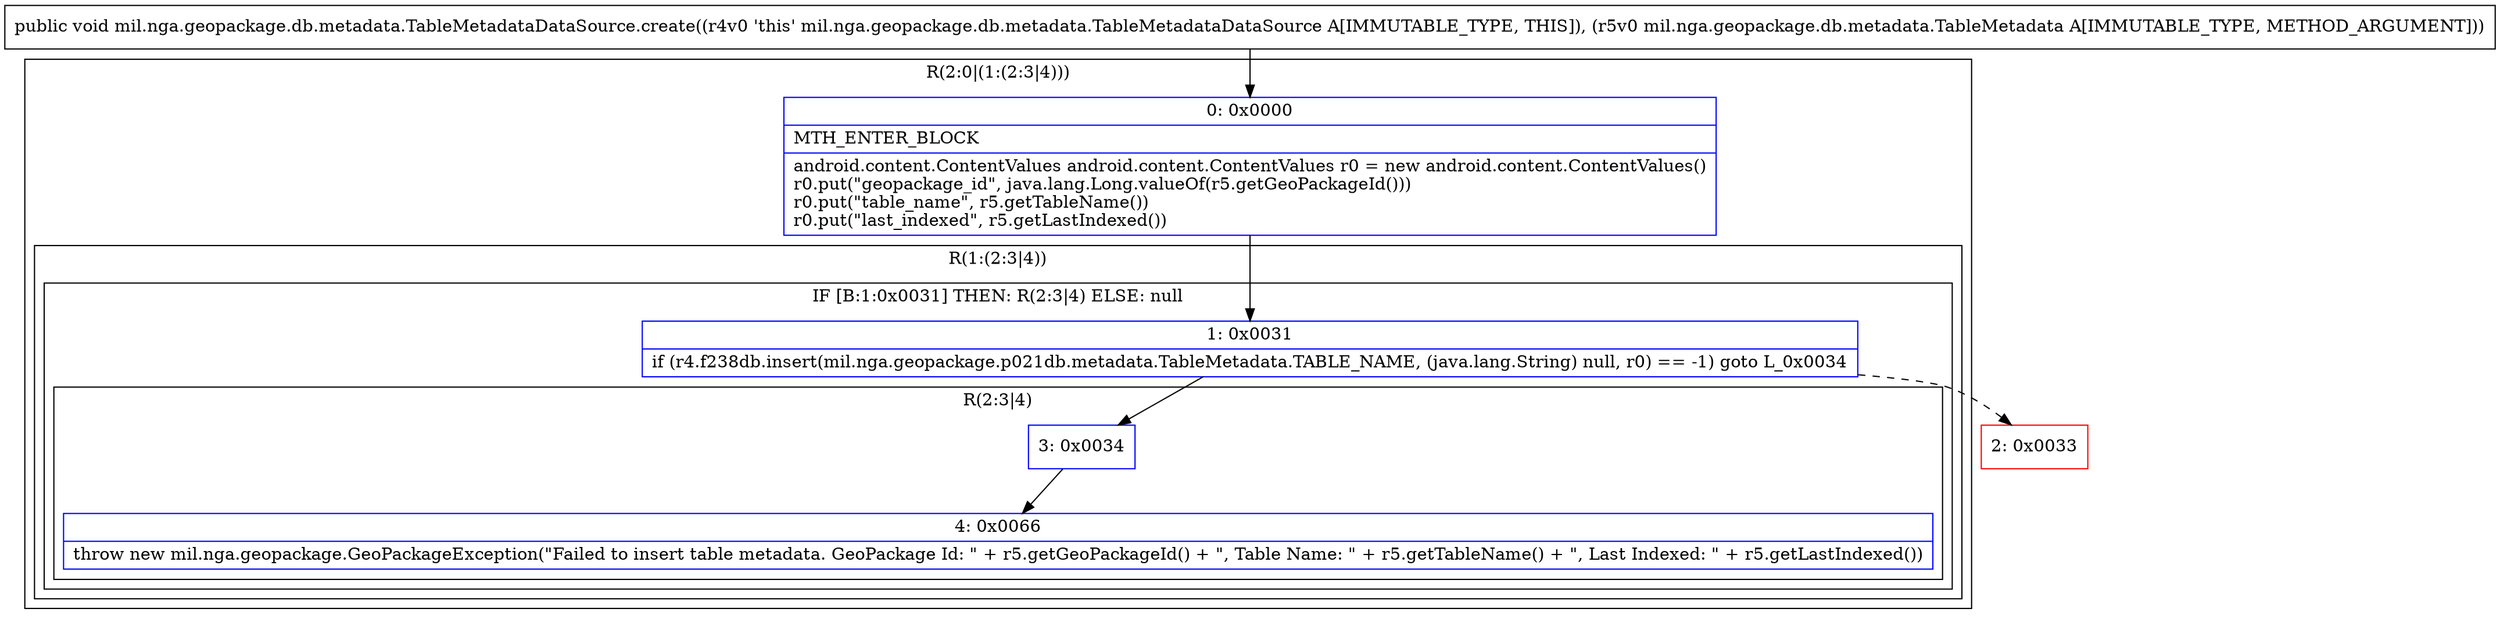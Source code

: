 digraph "CFG formil.nga.geopackage.db.metadata.TableMetadataDataSource.create(Lmil\/nga\/geopackage\/db\/metadata\/TableMetadata;)V" {
subgraph cluster_Region_629020864 {
label = "R(2:0|(1:(2:3|4)))";
node [shape=record,color=blue];
Node_0 [shape=record,label="{0\:\ 0x0000|MTH_ENTER_BLOCK\l|android.content.ContentValues android.content.ContentValues r0 = new android.content.ContentValues()\lr0.put(\"geopackage_id\", java.lang.Long.valueOf(r5.getGeoPackageId()))\lr0.put(\"table_name\", r5.getTableName())\lr0.put(\"last_indexed\", r5.getLastIndexed())\l}"];
subgraph cluster_Region_1560641824 {
label = "R(1:(2:3|4))";
node [shape=record,color=blue];
subgraph cluster_IfRegion_1439014271 {
label = "IF [B:1:0x0031] THEN: R(2:3|4) ELSE: null";
node [shape=record,color=blue];
Node_1 [shape=record,label="{1\:\ 0x0031|if (r4.f238db.insert(mil.nga.geopackage.p021db.metadata.TableMetadata.TABLE_NAME, (java.lang.String) null, r0) == \-1) goto L_0x0034\l}"];
subgraph cluster_Region_515546780 {
label = "R(2:3|4)";
node [shape=record,color=blue];
Node_3 [shape=record,label="{3\:\ 0x0034}"];
Node_4 [shape=record,label="{4\:\ 0x0066|throw new mil.nga.geopackage.GeoPackageException(\"Failed to insert table metadata. GeoPackage Id: \" + r5.getGeoPackageId() + \", Table Name: \" + r5.getTableName() + \", Last Indexed: \" + r5.getLastIndexed())\l}"];
}
}
}
}
Node_2 [shape=record,color=red,label="{2\:\ 0x0033}"];
MethodNode[shape=record,label="{public void mil.nga.geopackage.db.metadata.TableMetadataDataSource.create((r4v0 'this' mil.nga.geopackage.db.metadata.TableMetadataDataSource A[IMMUTABLE_TYPE, THIS]), (r5v0 mil.nga.geopackage.db.metadata.TableMetadata A[IMMUTABLE_TYPE, METHOD_ARGUMENT])) }"];
MethodNode -> Node_0;
Node_0 -> Node_1;
Node_1 -> Node_2[style=dashed];
Node_1 -> Node_3;
Node_3 -> Node_4;
}

